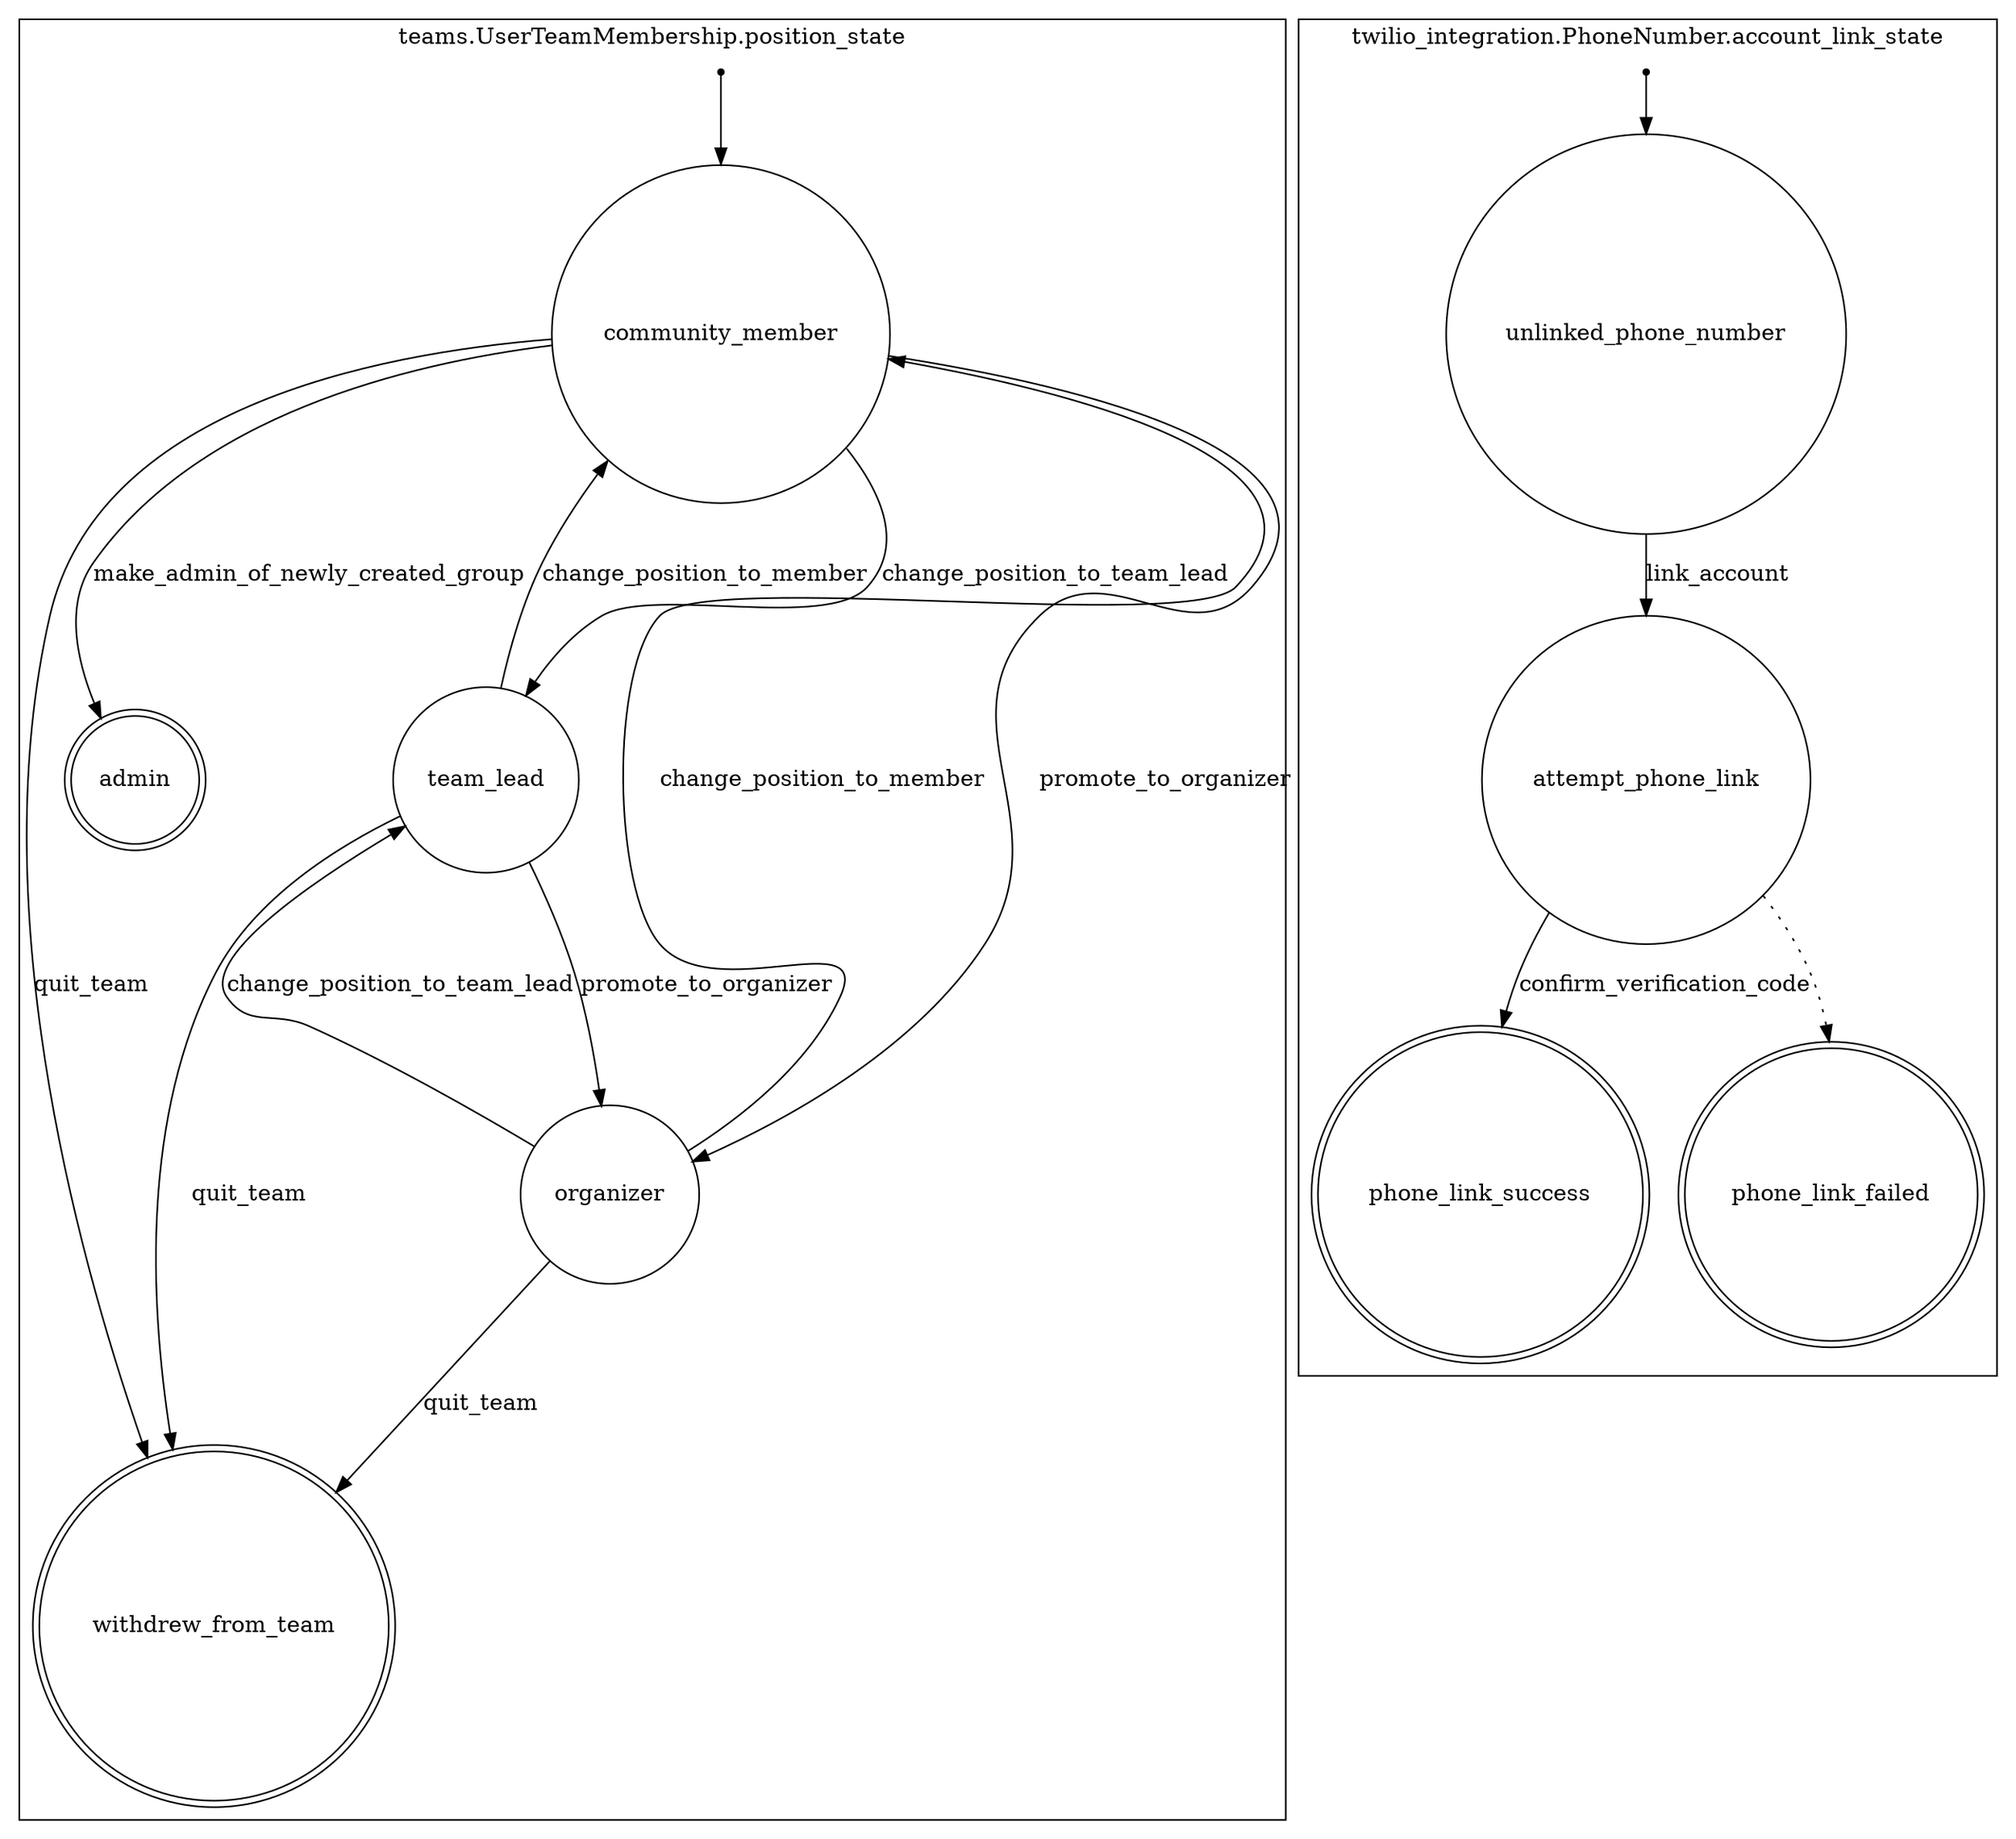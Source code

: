 digraph {
	subgraph cluster_teams_UserTeamMembership_position_state {
		graph [label="teams.UserTeamMembership.position_state"]
		"teams.user_team_membership.position_state.withdrew_from_team" [label=withdrew_from_team shape=doublecircle]
		"teams.user_team_membership.position_state.admin" [label=admin shape=doublecircle]
		"teams.user_team_membership.position_state.community_member" [label=community_member shape=circle]
		"teams.user_team_membership.position_state._initial" [label="" shape=point]
		"teams.user_team_membership.position_state._initial" -> "teams.user_team_membership.position_state.community_member"
		"teams.user_team_membership.position_state.team_lead" [label=team_lead shape=circle]
		"teams.user_team_membership.position_state.organizer" [label=organizer shape=circle]
		"teams.user_team_membership.position_state.team_lead" -> "teams.user_team_membership.position_state.withdrew_from_team" [label=quit_team]
		"teams.user_team_membership.position_state.community_member" -> "teams.user_team_membership.position_state.withdrew_from_team" [label=quit_team]
		"teams.user_team_membership.position_state.organizer" -> "teams.user_team_membership.position_state.team_lead" [label=change_position_to_team_lead]
		"teams.user_team_membership.position_state.community_member" -> "teams.user_team_membership.position_state.admin" [label=make_admin_of_newly_created_group]
		"teams.user_team_membership.position_state.team_lead" -> "teams.user_team_membership.position_state.organizer" [label=promote_to_organizer]
		"teams.user_team_membership.position_state.organizer" -> "teams.user_team_membership.position_state.community_member" [label=change_position_to_member]
		"teams.user_team_membership.position_state.community_member" -> "teams.user_team_membership.position_state.organizer" [label=promote_to_organizer]
		"teams.user_team_membership.position_state.team_lead" -> "teams.user_team_membership.position_state.community_member" [label=change_position_to_member]
		"teams.user_team_membership.position_state.community_member" -> "teams.user_team_membership.position_state.team_lead" [label=change_position_to_team_lead]
		"teams.user_team_membership.position_state.organizer" -> "teams.user_team_membership.position_state.withdrew_from_team" [label=quit_team]
	}
	subgraph cluster_twilio_integration_PhoneNumber_account_link_state {
		graph [label="twilio_integration.PhoneNumber.account_link_state"]
		"twilio_integration.phone_number.account_link_state.phone_link_success" [label=phone_link_success shape=doublecircle]
		"twilio_integration.phone_number.account_link_state.phone_link_failed" [label=phone_link_failed shape=doublecircle]
		"twilio_integration.phone_number.account_link_state.attempt_phone_link" [label=attempt_phone_link shape=circle]
		"twilio_integration.phone_number.account_link_state.unlinked_phone_number" [label=unlinked_phone_number shape=circle]
		"twilio_integration.phone_number.account_link_state._initial" [label="" shape=point]
		"twilio_integration.phone_number.account_link_state._initial" -> "twilio_integration.phone_number.account_link_state.unlinked_phone_number"
		"twilio_integration.phone_number.account_link_state.unlinked_phone_number" -> "twilio_integration.phone_number.account_link_state.attempt_phone_link" [label=link_account]
		"twilio_integration.phone_number.account_link_state.attempt_phone_link" -> "twilio_integration.phone_number.account_link_state.phone_link_failed" [style=dotted]
		"twilio_integration.phone_number.account_link_state.attempt_phone_link" -> "twilio_integration.phone_number.account_link_state.phone_link_success" [label=confirm_verification_code]
	}
}
